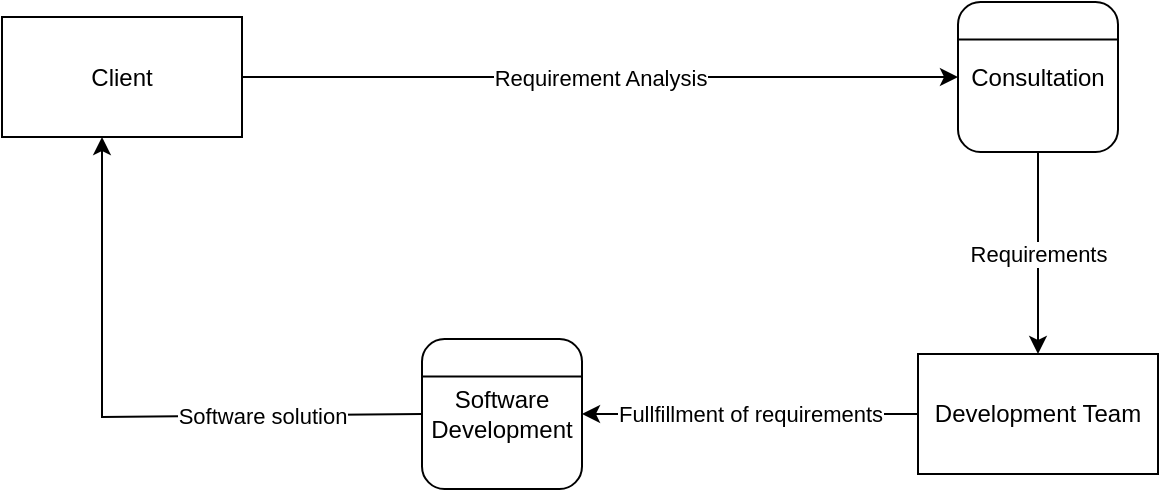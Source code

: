 <mxfile version="23.1.5" type="device" pages="2">
  <diagram name="Page-1" id="SAT09AQedHx2DTcEVwEg">
    <mxGraphModel dx="2463" dy="776" grid="1" gridSize="10" guides="1" tooltips="1" connect="1" arrows="1" fold="1" page="1" pageScale="1" pageWidth="850" pageHeight="1100" math="0" shadow="0">
      <root>
        <mxCell id="0" />
        <mxCell id="1" parent="0" />
        <mxCell id="8xbXLZUuFNOAypwYK14I-20" value="" style="group" vertex="1" connectable="0" parent="1">
          <mxGeometry x="-714" y="390" width="578" height="243.5" as="geometry" />
        </mxCell>
        <mxCell id="8xbXLZUuFNOAypwYK14I-3" value="Software Development" style="rounded=1;whiteSpace=wrap;html=1;" vertex="1" parent="8xbXLZUuFNOAypwYK14I-20">
          <mxGeometry x="210" y="168.5" width="80" height="75" as="geometry" />
        </mxCell>
        <mxCell id="8xbXLZUuFNOAypwYK14I-5" value="" style="endArrow=none;html=1;rounded=0;exitX=0;exitY=0.25;exitDx=0;exitDy=0;entryX=1;entryY=0.25;entryDx=0;entryDy=0;" edge="1" parent="8xbXLZUuFNOAypwYK14I-20" source="8xbXLZUuFNOAypwYK14I-3" target="8xbXLZUuFNOAypwYK14I-3">
          <mxGeometry width="50" height="50" relative="1" as="geometry">
            <mxPoint x="590" y="277.5" as="sourcePoint" />
            <mxPoint x="640" y="227.5" as="targetPoint" />
          </mxGeometry>
        </mxCell>
        <mxCell id="8xbXLZUuFNOAypwYK14I-8" value="Consultation" style="rounded=1;whiteSpace=wrap;html=1;" vertex="1" parent="8xbXLZUuFNOAypwYK14I-20">
          <mxGeometry x="478" width="80" height="75" as="geometry" />
        </mxCell>
        <mxCell id="8xbXLZUuFNOAypwYK14I-9" value="" style="endArrow=none;html=1;rounded=0;exitX=0;exitY=0.25;exitDx=0;exitDy=0;entryX=1;entryY=0.25;entryDx=0;entryDy=0;" edge="1" parent="8xbXLZUuFNOAypwYK14I-20" source="8xbXLZUuFNOAypwYK14I-8" target="8xbXLZUuFNOAypwYK14I-8">
          <mxGeometry width="50" height="50" relative="1" as="geometry">
            <mxPoint x="590" y="77.5" as="sourcePoint" />
            <mxPoint x="640" y="27.5" as="targetPoint" />
          </mxGeometry>
        </mxCell>
        <mxCell id="8xbXLZUuFNOAypwYK14I-10" value="Client" style="rounded=0;whiteSpace=wrap;html=1;" vertex="1" parent="8xbXLZUuFNOAypwYK14I-20">
          <mxGeometry y="7.5" width="120" height="60" as="geometry" />
        </mxCell>
        <mxCell id="8xbXLZUuFNOAypwYK14I-11" value="Development Team" style="rounded=0;whiteSpace=wrap;html=1;" vertex="1" parent="8xbXLZUuFNOAypwYK14I-20">
          <mxGeometry x="458" y="176" width="120" height="60" as="geometry" />
        </mxCell>
        <mxCell id="8xbXLZUuFNOAypwYK14I-12" value="Requirement Analysis" style="endArrow=classic;html=1;rounded=0;entryX=0;entryY=0.5;entryDx=0;entryDy=0;exitX=1;exitY=0.5;exitDx=0;exitDy=0;" edge="1" parent="8xbXLZUuFNOAypwYK14I-20" source="8xbXLZUuFNOAypwYK14I-10" target="8xbXLZUuFNOAypwYK14I-8">
          <mxGeometry width="50" height="50" relative="1" as="geometry">
            <mxPoint x="-230" y="247.5" as="sourcePoint" />
            <mxPoint x="-180" y="197.5" as="targetPoint" />
          </mxGeometry>
        </mxCell>
        <mxCell id="8xbXLZUuFNOAypwYK14I-15" value="Software solution" style="endArrow=classic;html=1;rounded=0;exitX=0;exitY=0.5;exitDx=0;exitDy=0;" edge="1" parent="8xbXLZUuFNOAypwYK14I-20" source="8xbXLZUuFNOAypwYK14I-3">
          <mxGeometry x="-0.467" width="50" height="50" relative="1" as="geometry">
            <mxPoint x="50" y="247.5" as="sourcePoint" />
            <mxPoint x="50" y="67.5" as="targetPoint" />
            <Array as="points">
              <mxPoint x="50" y="207.5" />
            </Array>
            <mxPoint as="offset" />
          </mxGeometry>
        </mxCell>
        <mxCell id="8xbXLZUuFNOAypwYK14I-18" value="Requirements" style="endArrow=classic;html=1;rounded=0;exitX=0.5;exitY=1;exitDx=0;exitDy=0;entryX=0.5;entryY=0;entryDx=0;entryDy=0;" edge="1" parent="8xbXLZUuFNOAypwYK14I-20" source="8xbXLZUuFNOAypwYK14I-8" target="8xbXLZUuFNOAypwYK14I-11">
          <mxGeometry width="50" height="50" relative="1" as="geometry">
            <mxPoint x="30" y="287.5" as="sourcePoint" />
            <mxPoint x="480" y="167.5" as="targetPoint" />
          </mxGeometry>
        </mxCell>
        <mxCell id="8xbXLZUuFNOAypwYK14I-19" value="Fullfillment of requirements" style="endArrow=classic;html=1;rounded=0;entryX=1;entryY=0.5;entryDx=0;entryDy=0;exitX=0;exitY=0.5;exitDx=0;exitDy=0;" edge="1" parent="8xbXLZUuFNOAypwYK14I-20" source="8xbXLZUuFNOAypwYK14I-11" target="8xbXLZUuFNOAypwYK14I-3">
          <mxGeometry width="50" height="50" relative="1" as="geometry">
            <mxPoint x="310" y="217.5" as="sourcePoint" />
            <mxPoint x="360" y="167.5" as="targetPoint" />
          </mxGeometry>
        </mxCell>
      </root>
    </mxGraphModel>
  </diagram>
  <diagram id="0RWo41T_lPl4egjaMNvL" name="Page-2">
    <mxGraphModel dx="3430" dy="1242" grid="1" gridSize="10" guides="1" tooltips="1" connect="1" arrows="1" fold="1" page="1" pageScale="1" pageWidth="850" pageHeight="1100" math="0" shadow="0">
      <root>
        <mxCell id="0" />
        <mxCell id="1" parent="0" />
        <mxCell id="iZdQmH6A9rDvvdRcnWF5-12" value="" style="group" vertex="1" connectable="0" parent="1">
          <mxGeometry x="-340" y="160" width="80" height="75" as="geometry" />
        </mxCell>
        <mxCell id="iZdQmH6A9rDvvdRcnWF5-1" value="Requirement Analysis" style="rounded=1;whiteSpace=wrap;html=1;" vertex="1" parent="iZdQmH6A9rDvvdRcnWF5-12">
          <mxGeometry width="80" height="75" as="geometry" />
        </mxCell>
        <mxCell id="iZdQmH6A9rDvvdRcnWF5-2" value="" style="endArrow=none;html=1;rounded=0;exitX=0;exitY=0.25;exitDx=0;exitDy=0;entryX=1;entryY=0.25;entryDx=0;entryDy=0;" edge="1" parent="iZdQmH6A9rDvvdRcnWF5-12" source="iZdQmH6A9rDvvdRcnWF5-1" target="iZdQmH6A9rDvvdRcnWF5-1">
          <mxGeometry width="50" height="50" relative="1" as="geometry">
            <mxPoint x="112" y="77.5" as="sourcePoint" />
            <mxPoint x="162" y="27.5" as="targetPoint" />
          </mxGeometry>
        </mxCell>
        <mxCell id="kQcFFS9GHcSlKX2REbzZ-4" value="1.0" style="text;html=1;align=center;verticalAlign=middle;whiteSpace=wrap;rounded=0;" vertex="1" parent="iZdQmH6A9rDvvdRcnWF5-12">
          <mxGeometry x="10" y="-6" width="60" height="30" as="geometry" />
        </mxCell>
        <mxCell id="HHAmMbJMK7dXXOOhMyj2-1" value="Client" style="rounded=0;whiteSpace=wrap;html=1;" vertex="1" parent="1">
          <mxGeometry x="-760" y="170" width="120" height="60" as="geometry" />
        </mxCell>
        <mxCell id="HHAmMbJMK7dXXOOhMyj2-2" value="Developer&lt;br&gt;(Development Team)" style="rounded=0;whiteSpace=wrap;html=1;" vertex="1" parent="1">
          <mxGeometry x="-360" y="340" width="120" height="60" as="geometry" />
        </mxCell>
        <mxCell id="HHAmMbJMK7dXXOOhMyj2-3" value="" style="group" vertex="1" connectable="0" parent="1">
          <mxGeometry x="-329" y="530" width="80" height="75" as="geometry" />
        </mxCell>
        <mxCell id="iZdQmH6A9rDvvdRcnWF5-6" value="Design and Coding" style="rounded=1;whiteSpace=wrap;html=1;" vertex="1" parent="HHAmMbJMK7dXXOOhMyj2-3">
          <mxGeometry width="80" height="75" as="geometry" />
        </mxCell>
        <mxCell id="iZdQmH6A9rDvvdRcnWF5-7" value="" style="endArrow=none;html=1;rounded=0;exitX=0;exitY=0.25;exitDx=0;exitDy=0;entryX=1;entryY=0.25;entryDx=0;entryDy=0;" edge="1" parent="HHAmMbJMK7dXXOOhMyj2-3" source="iZdQmH6A9rDvvdRcnWF5-6" target="iZdQmH6A9rDvvdRcnWF5-6">
          <mxGeometry width="50" height="50" relative="1" as="geometry">
            <mxPoint x="112" y="77.5" as="sourcePoint" />
            <mxPoint x="162" y="27.5" as="targetPoint" />
          </mxGeometry>
        </mxCell>
        <mxCell id="kQcFFS9GHcSlKX2REbzZ-3" value="1.0" style="text;html=1;align=center;verticalAlign=middle;whiteSpace=wrap;rounded=0;" vertex="1" parent="HHAmMbJMK7dXXOOhMyj2-3">
          <mxGeometry x="10" y="-8" width="60" height="30" as="geometry" />
        </mxCell>
        <mxCell id="HHAmMbJMK7dXXOOhMyj2-4" value="" style="group" vertex="1" connectable="0" parent="1">
          <mxGeometry x="-530" y="672.5" width="80" height="75" as="geometry" />
        </mxCell>
        <mxCell id="iZdQmH6A9rDvvdRcnWF5-8" value="&lt;br&gt;Testing and Quality Assurance" style="rounded=1;whiteSpace=wrap;html=1;" vertex="1" parent="HHAmMbJMK7dXXOOhMyj2-4">
          <mxGeometry width="80" height="75" as="geometry" />
        </mxCell>
        <mxCell id="iZdQmH6A9rDvvdRcnWF5-9" value="" style="endArrow=none;html=1;rounded=0;exitX=0;exitY=0.25;exitDx=0;exitDy=0;entryX=1;entryY=0.25;entryDx=0;entryDy=0;" edge="1" parent="HHAmMbJMK7dXXOOhMyj2-4" source="iZdQmH6A9rDvvdRcnWF5-8" target="iZdQmH6A9rDvvdRcnWF5-8">
          <mxGeometry width="50" height="50" relative="1" as="geometry">
            <mxPoint x="112" y="77.5" as="sourcePoint" />
            <mxPoint x="162" y="27.5" as="targetPoint" />
          </mxGeometry>
        </mxCell>
        <mxCell id="kQcFFS9GHcSlKX2REbzZ-2" value="1.0" style="text;html=1;align=center;verticalAlign=middle;whiteSpace=wrap;rounded=0;" vertex="1" parent="HHAmMbJMK7dXXOOhMyj2-4">
          <mxGeometry x="10" y="-2.5" width="60" height="30" as="geometry" />
        </mxCell>
        <mxCell id="HHAmMbJMK7dXXOOhMyj2-5" value="" style="group" vertex="1" connectable="0" parent="1">
          <mxGeometry x="-750" y="515" width="80" height="75" as="geometry" />
        </mxCell>
        <mxCell id="iZdQmH6A9rDvvdRcnWF5-4" value="Deployment" style="rounded=1;whiteSpace=wrap;html=1;" vertex="1" parent="HHAmMbJMK7dXXOOhMyj2-5">
          <mxGeometry width="80" height="75" as="geometry" />
        </mxCell>
        <mxCell id="iZdQmH6A9rDvvdRcnWF5-5" value="" style="endArrow=none;html=1;rounded=0;exitX=0;exitY=0.25;exitDx=0;exitDy=0;entryX=1;entryY=0.25;entryDx=0;entryDy=0;" edge="1" parent="HHAmMbJMK7dXXOOhMyj2-5" source="iZdQmH6A9rDvvdRcnWF5-4" target="iZdQmH6A9rDvvdRcnWF5-4">
          <mxGeometry width="50" height="50" relative="1" as="geometry">
            <mxPoint x="112" y="77.5" as="sourcePoint" />
            <mxPoint x="162" y="27.5" as="targetPoint" />
          </mxGeometry>
        </mxCell>
        <mxCell id="kQcFFS9GHcSlKX2REbzZ-1" value="1.0" style="text;html=1;align=center;verticalAlign=middle;whiteSpace=wrap;rounded=0;" vertex="1" parent="HHAmMbJMK7dXXOOhMyj2-5">
          <mxGeometry x="10" y="-5" width="60" height="30" as="geometry" />
        </mxCell>
        <mxCell id="HHAmMbJMK7dXXOOhMyj2-6" value="Specifies Requirements" style="endArrow=classic;html=1;rounded=0;exitX=1;exitY=0.5;exitDx=0;exitDy=0;" edge="1" parent="1" source="HHAmMbJMK7dXXOOhMyj2-1">
          <mxGeometry width="50" height="50" relative="1" as="geometry">
            <mxPoint x="-360" y="410" as="sourcePoint" />
            <mxPoint x="-340" y="200" as="targetPoint" />
          </mxGeometry>
        </mxCell>
        <mxCell id="HHAmMbJMK7dXXOOhMyj2-7" value="Analyze Requirement" style="endArrow=classic;html=1;rounded=0;entryX=0.5;entryY=0;entryDx=0;entryDy=0;exitX=0.5;exitY=1;exitDx=0;exitDy=0;" edge="1" parent="1" source="iZdQmH6A9rDvvdRcnWF5-1" target="HHAmMbJMK7dXXOOhMyj2-2">
          <mxGeometry width="50" height="50" relative="1" as="geometry">
            <mxPoint x="-300" y="240" as="sourcePoint" />
            <mxPoint x="-250" y="320" as="targetPoint" />
          </mxGeometry>
        </mxCell>
        <mxCell id="HHAmMbJMK7dXXOOhMyj2-8" value="Performs" style="endArrow=classic;html=1;rounded=0;exitX=0.575;exitY=0.992;exitDx=0;exitDy=0;exitPerimeter=0;" edge="1" parent="1" source="HHAmMbJMK7dXXOOhMyj2-2">
          <mxGeometry width="50" height="50" relative="1" as="geometry">
            <mxPoint x="-330" y="440" as="sourcePoint" />
            <mxPoint x="-290" y="530" as="targetPoint" />
            <Array as="points">
              <mxPoint x="-290" y="530" />
            </Array>
          </mxGeometry>
        </mxCell>
        <mxCell id="HHAmMbJMK7dXXOOhMyj2-9" value="QA(Development Team)" style="rounded=0;whiteSpace=wrap;html=1;" vertex="1" parent="1">
          <mxGeometry x="-340" y="680" width="120" height="60" as="geometry" />
        </mxCell>
        <mxCell id="HHAmMbJMK7dXXOOhMyj2-10" value="Prototype" style="endArrow=classic;html=1;rounded=0;exitX=0.5;exitY=1;exitDx=0;exitDy=0;entryX=0.421;entryY=0.002;entryDx=0;entryDy=0;entryPerimeter=0;" edge="1" parent="1" source="iZdQmH6A9rDvvdRcnWF5-6" target="HHAmMbJMK7dXXOOhMyj2-9">
          <mxGeometry width="50" height="50" relative="1" as="geometry">
            <mxPoint x="-490" y="440" as="sourcePoint" />
            <mxPoint x="-580" y="480" as="targetPoint" />
          </mxGeometry>
        </mxCell>
        <mxCell id="HHAmMbJMK7dXXOOhMyj2-12" value="Performs" style="endArrow=classic;html=1;rounded=0;exitX=0;exitY=0.5;exitDx=0;exitDy=0;entryX=1;entryY=0.5;entryDx=0;entryDy=0;" edge="1" parent="1" source="HHAmMbJMK7dXXOOhMyj2-9" target="iZdQmH6A9rDvvdRcnWF5-8">
          <mxGeometry width="50" height="50" relative="1" as="geometry">
            <mxPoint x="-620" y="530" as="sourcePoint" />
            <mxPoint x="-570" y="480" as="targetPoint" />
          </mxGeometry>
        </mxCell>
        <mxCell id="HHAmMbJMK7dXXOOhMyj2-13" value="Project Manager&lt;br&gt;(Development Team)" style="rounded=0;whiteSpace=wrap;html=1;" vertex="1" parent="1">
          <mxGeometry x="-770" y="680" width="120" height="60" as="geometry" />
        </mxCell>
        <mxCell id="HHAmMbJMK7dXXOOhMyj2-14" value="Verifies" style="endArrow=classic;html=1;rounded=0;entryX=1;entryY=0.5;entryDx=0;entryDy=0;exitX=0;exitY=0.5;exitDx=0;exitDy=0;" edge="1" parent="1" source="iZdQmH6A9rDvvdRcnWF5-8" target="HHAmMbJMK7dXXOOhMyj2-13">
          <mxGeometry width="50" height="50" relative="1" as="geometry">
            <mxPoint x="-400" y="600" as="sourcePoint" />
            <mxPoint x="-350" y="550" as="targetPoint" />
          </mxGeometry>
        </mxCell>
        <mxCell id="HHAmMbJMK7dXXOOhMyj2-15" value="Processes" style="endArrow=classic;html=1;rounded=0;exitX=0.5;exitY=0;exitDx=0;exitDy=0;" edge="1" parent="1" source="HHAmMbJMK7dXXOOhMyj2-13">
          <mxGeometry width="50" height="50" relative="1" as="geometry">
            <mxPoint x="-400" y="600" as="sourcePoint" />
            <mxPoint x="-710" y="590" as="targetPoint" />
          </mxGeometry>
        </mxCell>
        <mxCell id="HHAmMbJMK7dXXOOhMyj2-16" value="Software solution" style="endArrow=classic;html=1;rounded=0;exitX=0.5;exitY=0;exitDx=0;exitDy=0;entryX=0.416;entryY=1.016;entryDx=0;entryDy=0;entryPerimeter=0;" edge="1" parent="1" source="iZdQmH6A9rDvvdRcnWF5-4" target="HHAmMbJMK7dXXOOhMyj2-1">
          <mxGeometry width="50" height="50" relative="1" as="geometry">
            <mxPoint x="-420" y="450" as="sourcePoint" />
            <mxPoint x="-370" y="400" as="targetPoint" />
          </mxGeometry>
        </mxCell>
      </root>
    </mxGraphModel>
  </diagram>
</mxfile>
